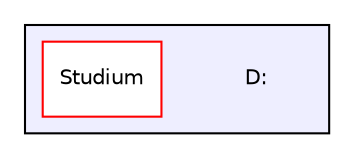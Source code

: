 digraph G {
  compound=true
  node [ fontsize=10, fontname="Helvetica"];
  edge [ labelfontsize=9, labelfontname="Helvetica"];
  subgraph clusterdir_D_3A_2F {
    graph [ bgcolor="#eeeeff", pencolor="black", label="" URL="dir_D_3A_2F.html"];
    dir_D_3A_2F [shape=plaintext label="D:"];
    dir_D_3A_2FStudium_2F [shape=box label="Studium" color="red" fillcolor="white" style="filled" URL="dir_D_3A_2FStudium_2F.html"];
  }
}
